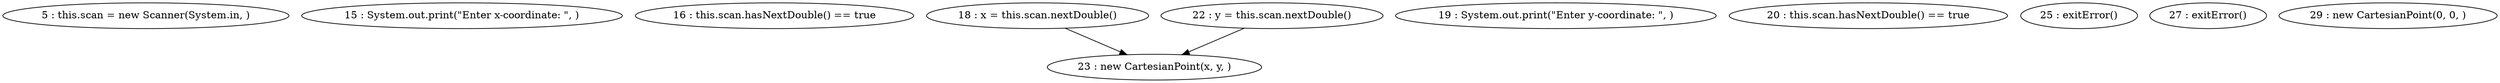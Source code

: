 digraph G {
"5 : this.scan = new Scanner(System.in, )"
"15 : System.out.print(\"Enter x-coordinate: \", )"
"16 : this.scan.hasNextDouble() == true"
"18 : x = this.scan.nextDouble()"
"18 : x = this.scan.nextDouble()" -> "23 : new CartesianPoint(x, y, )"
"19 : System.out.print(\"Enter y-coordinate: \", )"
"20 : this.scan.hasNextDouble() == true"
"22 : y = this.scan.nextDouble()"
"22 : y = this.scan.nextDouble()" -> "23 : new CartesianPoint(x, y, )"
"23 : new CartesianPoint(x, y, )"
"25 : exitError()"
"27 : exitError()"
"29 : new CartesianPoint(0, 0, )"
}